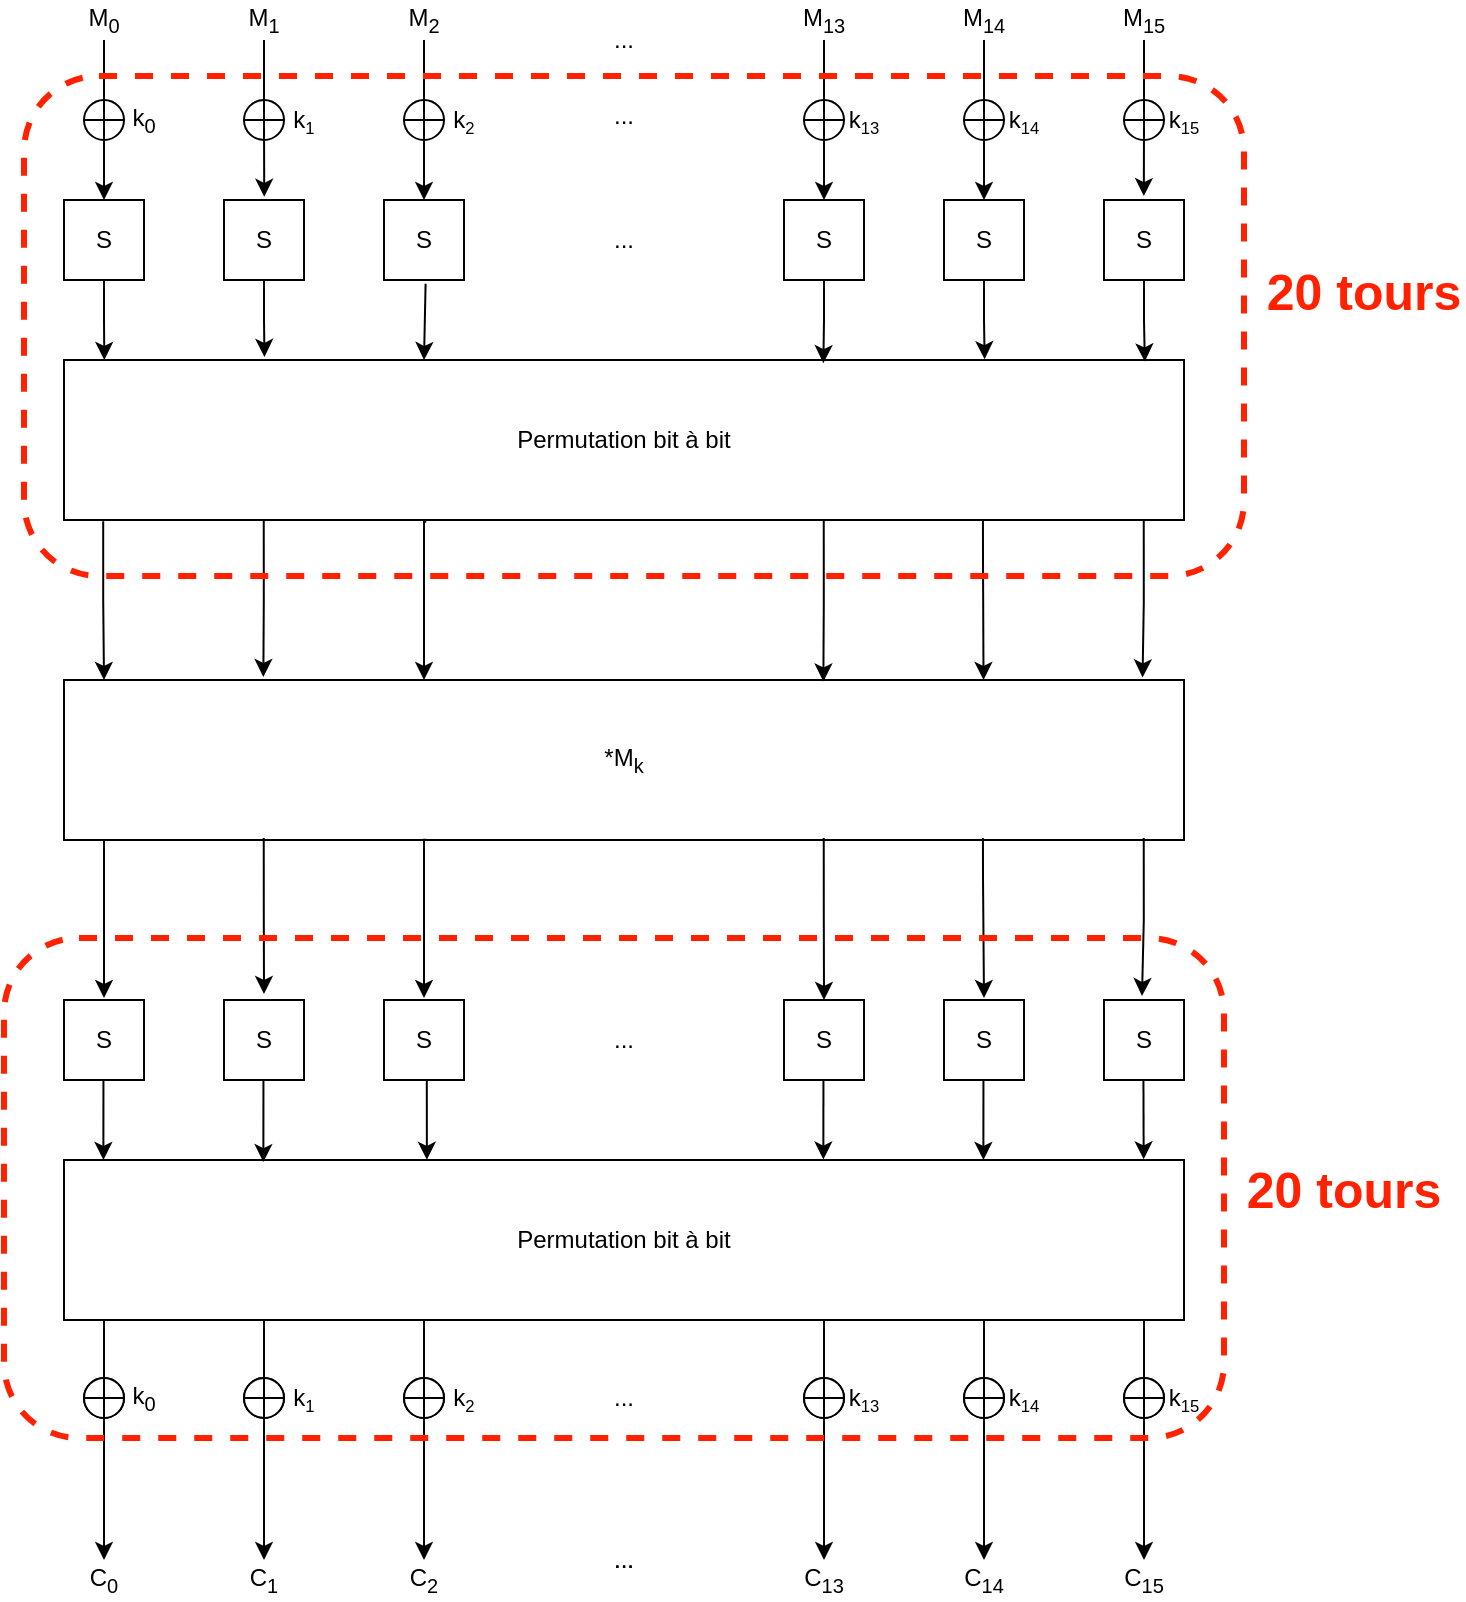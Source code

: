 <mxfile version="26.2.15">
  <diagram name="Page-1" id="292Ty4kA2G4eekFqEtnK">
    <mxGraphModel dx="1912" dy="1125" grid="1" gridSize="10" guides="1" tooltips="1" connect="1" arrows="1" fold="1" page="1" pageScale="1" pageWidth="850" pageHeight="1100" math="0" shadow="0">
      <root>
        <mxCell id="0" />
        <mxCell id="1" parent="0" />
        <mxCell id="hQgWij2RYQzzyqShGWLw-1" value="S" style="whiteSpace=wrap;html=1;aspect=fixed;" vertex="1" parent="1">
          <mxGeometry x="120" y="200" width="40" height="40" as="geometry" />
        </mxCell>
        <mxCell id="hQgWij2RYQzzyqShGWLw-2" value="S" style="whiteSpace=wrap;html=1;aspect=fixed;" vertex="1" parent="1">
          <mxGeometry x="200" y="200" width="40" height="40" as="geometry" />
        </mxCell>
        <mxCell id="hQgWij2RYQzzyqShGWLw-3" value="S" style="whiteSpace=wrap;html=1;aspect=fixed;" vertex="1" parent="1">
          <mxGeometry x="280" y="200" width="40" height="40" as="geometry" />
        </mxCell>
        <mxCell id="hQgWij2RYQzzyqShGWLw-4" value="S" style="whiteSpace=wrap;html=1;aspect=fixed;" vertex="1" parent="1">
          <mxGeometry x="480" y="200" width="40" height="40" as="geometry" />
        </mxCell>
        <mxCell id="hQgWij2RYQzzyqShGWLw-5" value="S" style="whiteSpace=wrap;html=1;aspect=fixed;" vertex="1" parent="1">
          <mxGeometry x="560" y="200" width="40" height="40" as="geometry" />
        </mxCell>
        <mxCell id="hQgWij2RYQzzyqShGWLw-6" value="S" style="whiteSpace=wrap;html=1;aspect=fixed;" vertex="1" parent="1">
          <mxGeometry x="640" y="200" width="40" height="40" as="geometry" />
        </mxCell>
        <mxCell id="hQgWij2RYQzzyqShGWLw-8" value="Permutation bit à bit" style="rounded=0;whiteSpace=wrap;html=1;" vertex="1" parent="1">
          <mxGeometry x="120" y="280" width="560" height="80" as="geometry" />
        </mxCell>
        <mxCell id="hQgWij2RYQzzyqShGWLw-9" value="*M&lt;sub&gt;k&lt;/sub&gt;" style="rounded=0;whiteSpace=wrap;html=1;" vertex="1" parent="1">
          <mxGeometry x="120" y="440" width="560" height="80" as="geometry" />
        </mxCell>
        <mxCell id="hQgWij2RYQzzyqShGWLw-10" value="S" style="whiteSpace=wrap;html=1;aspect=fixed;" vertex="1" parent="1">
          <mxGeometry x="120" y="600" width="40" height="40" as="geometry" />
        </mxCell>
        <mxCell id="hQgWij2RYQzzyqShGWLw-11" value="S" style="whiteSpace=wrap;html=1;aspect=fixed;" vertex="1" parent="1">
          <mxGeometry x="200" y="600" width="40" height="40" as="geometry" />
        </mxCell>
        <mxCell id="hQgWij2RYQzzyqShGWLw-12" value="S" style="whiteSpace=wrap;html=1;aspect=fixed;" vertex="1" parent="1">
          <mxGeometry x="280" y="600" width="40" height="40" as="geometry" />
        </mxCell>
        <mxCell id="hQgWij2RYQzzyqShGWLw-13" value="S" style="whiteSpace=wrap;html=1;aspect=fixed;" vertex="1" parent="1">
          <mxGeometry x="480" y="600" width="40" height="40" as="geometry" />
        </mxCell>
        <mxCell id="hQgWij2RYQzzyqShGWLw-14" value="S" style="whiteSpace=wrap;html=1;aspect=fixed;" vertex="1" parent="1">
          <mxGeometry x="560" y="600" width="40" height="40" as="geometry" />
        </mxCell>
        <mxCell id="hQgWij2RYQzzyqShGWLw-15" value="S" style="whiteSpace=wrap;html=1;aspect=fixed;" vertex="1" parent="1">
          <mxGeometry x="640" y="600" width="40" height="40" as="geometry" />
        </mxCell>
        <mxCell id="hQgWij2RYQzzyqShGWLw-16" value="Permutation bit à bit" style="rounded=0;whiteSpace=wrap;html=1;" vertex="1" parent="1">
          <mxGeometry x="120" y="680" width="560" height="80" as="geometry" />
        </mxCell>
        <mxCell id="hQgWij2RYQzzyqShGWLw-17" value="" style="shape=orEllipse;perimeter=ellipsePerimeter;whiteSpace=wrap;html=1;backgroundOutline=1;" vertex="1" parent="1">
          <mxGeometry x="130" y="150" width="20" height="20" as="geometry" />
        </mxCell>
        <mxCell id="hQgWij2RYQzzyqShGWLw-18" value="" style="shape=orEllipse;perimeter=ellipsePerimeter;whiteSpace=wrap;html=1;backgroundOutline=1;" vertex="1" parent="1">
          <mxGeometry x="210" y="150" width="20" height="20" as="geometry" />
        </mxCell>
        <mxCell id="hQgWij2RYQzzyqShGWLw-19" value="" style="shape=orEllipse;perimeter=ellipsePerimeter;whiteSpace=wrap;html=1;backgroundOutline=1;" vertex="1" parent="1">
          <mxGeometry x="290" y="150" width="20" height="20" as="geometry" />
        </mxCell>
        <mxCell id="hQgWij2RYQzzyqShGWLw-20" value="" style="shape=orEllipse;perimeter=ellipsePerimeter;whiteSpace=wrap;html=1;backgroundOutline=1;" vertex="1" parent="1">
          <mxGeometry x="490" y="150" width="20" height="20" as="geometry" />
        </mxCell>
        <mxCell id="hQgWij2RYQzzyqShGWLw-21" value="" style="shape=orEllipse;perimeter=ellipsePerimeter;whiteSpace=wrap;html=1;backgroundOutline=1;" vertex="1" parent="1">
          <mxGeometry x="570" y="150" width="20" height="20" as="geometry" />
        </mxCell>
        <mxCell id="hQgWij2RYQzzyqShGWLw-22" value="" style="shape=orEllipse;perimeter=ellipsePerimeter;whiteSpace=wrap;html=1;backgroundOutline=1;" vertex="1" parent="1">
          <mxGeometry x="650" y="150" width="20" height="20" as="geometry" />
        </mxCell>
        <mxCell id="hQgWij2RYQzzyqShGWLw-23" value="" style="shape=orEllipse;perimeter=ellipsePerimeter;whiteSpace=wrap;html=1;backgroundOutline=1;" vertex="1" parent="1">
          <mxGeometry x="130" y="789" width="20" height="20" as="geometry" />
        </mxCell>
        <mxCell id="hQgWij2RYQzzyqShGWLw-24" value="" style="shape=orEllipse;perimeter=ellipsePerimeter;whiteSpace=wrap;html=1;backgroundOutline=1;" vertex="1" parent="1">
          <mxGeometry x="210" y="789" width="20" height="20" as="geometry" />
        </mxCell>
        <mxCell id="hQgWij2RYQzzyqShGWLw-25" value="" style="shape=orEllipse;perimeter=ellipsePerimeter;whiteSpace=wrap;html=1;backgroundOutline=1;" vertex="1" parent="1">
          <mxGeometry x="290" y="789" width="20" height="20" as="geometry" />
        </mxCell>
        <mxCell id="hQgWij2RYQzzyqShGWLw-26" value="" style="shape=orEllipse;perimeter=ellipsePerimeter;whiteSpace=wrap;html=1;backgroundOutline=1;" vertex="1" parent="1">
          <mxGeometry x="490" y="789" width="20" height="20" as="geometry" />
        </mxCell>
        <mxCell id="hQgWij2RYQzzyqShGWLw-27" value="" style="shape=orEllipse;perimeter=ellipsePerimeter;whiteSpace=wrap;html=1;backgroundOutline=1;" vertex="1" parent="1">
          <mxGeometry x="570" y="789" width="20" height="20" as="geometry" />
        </mxCell>
        <mxCell id="hQgWij2RYQzzyqShGWLw-28" value="" style="shape=orEllipse;perimeter=ellipsePerimeter;whiteSpace=wrap;html=1;backgroundOutline=1;" vertex="1" parent="1">
          <mxGeometry x="650" y="789" width="20" height="20" as="geometry" />
        </mxCell>
        <mxCell id="hQgWij2RYQzzyqShGWLw-78" style="edgeStyle=orthogonalEdgeStyle;rounded=0;orthogonalLoop=1;jettySize=auto;html=1;entryX=0.5;entryY=0;entryDx=0;entryDy=0;" edge="1" parent="1" source="hQgWij2RYQzzyqShGWLw-29" target="hQgWij2RYQzzyqShGWLw-1">
          <mxGeometry relative="1" as="geometry" />
        </mxCell>
        <mxCell id="hQgWij2RYQzzyqShGWLw-29" value="M&lt;sub&gt;0&lt;/sub&gt;" style="text;html=1;align=center;verticalAlign=middle;whiteSpace=wrap;rounded=0;" vertex="1" parent="1">
          <mxGeometry x="120" y="100" width="40" height="20" as="geometry" />
        </mxCell>
        <mxCell id="hQgWij2RYQzzyqShGWLw-30" value="M&lt;sub&gt;1&lt;/sub&gt;" style="text;html=1;align=center;verticalAlign=middle;whiteSpace=wrap;rounded=0;" vertex="1" parent="1">
          <mxGeometry x="200" y="100" width="40" height="20" as="geometry" />
        </mxCell>
        <mxCell id="hQgWij2RYQzzyqShGWLw-80" style="edgeStyle=orthogonalEdgeStyle;rounded=0;orthogonalLoop=1;jettySize=auto;html=1;entryX=0.5;entryY=0;entryDx=0;entryDy=0;" edge="1" parent="1" source="hQgWij2RYQzzyqShGWLw-31" target="hQgWij2RYQzzyqShGWLw-3">
          <mxGeometry relative="1" as="geometry" />
        </mxCell>
        <mxCell id="hQgWij2RYQzzyqShGWLw-31" value="M&lt;sub&gt;2&lt;/sub&gt;" style="text;html=1;align=center;verticalAlign=middle;whiteSpace=wrap;rounded=0;" vertex="1" parent="1">
          <mxGeometry x="280" y="100" width="40" height="20" as="geometry" />
        </mxCell>
        <mxCell id="hQgWij2RYQzzyqShGWLw-81" style="edgeStyle=orthogonalEdgeStyle;rounded=0;orthogonalLoop=1;jettySize=auto;html=1;" edge="1" parent="1" source="hQgWij2RYQzzyqShGWLw-32" target="hQgWij2RYQzzyqShGWLw-4">
          <mxGeometry relative="1" as="geometry" />
        </mxCell>
        <mxCell id="hQgWij2RYQzzyqShGWLw-32" value="M&lt;sub&gt;13&lt;/sub&gt;" style="text;html=1;align=center;verticalAlign=middle;whiteSpace=wrap;rounded=0;" vertex="1" parent="1">
          <mxGeometry x="480" y="100" width="40" height="20" as="geometry" />
        </mxCell>
        <mxCell id="hQgWij2RYQzzyqShGWLw-82" style="edgeStyle=orthogonalEdgeStyle;rounded=0;orthogonalLoop=1;jettySize=auto;html=1;entryX=0.5;entryY=0;entryDx=0;entryDy=0;" edge="1" parent="1" source="hQgWij2RYQzzyqShGWLw-33" target="hQgWij2RYQzzyqShGWLw-5">
          <mxGeometry relative="1" as="geometry" />
        </mxCell>
        <mxCell id="hQgWij2RYQzzyqShGWLw-33" value="M&lt;sub&gt;14&lt;/sub&gt;" style="text;html=1;align=center;verticalAlign=middle;whiteSpace=wrap;rounded=0;" vertex="1" parent="1">
          <mxGeometry x="560" y="100" width="40" height="20" as="geometry" />
        </mxCell>
        <mxCell id="hQgWij2RYQzzyqShGWLw-34" value="M&lt;sub&gt;15&lt;/sub&gt;" style="text;html=1;align=center;verticalAlign=middle;whiteSpace=wrap;rounded=0;" vertex="1" parent="1">
          <mxGeometry x="640" y="100" width="40" height="20" as="geometry" />
        </mxCell>
        <mxCell id="hQgWij2RYQzzyqShGWLw-35" value="..." style="text;html=1;align=center;verticalAlign=middle;whiteSpace=wrap;rounded=0;" vertex="1" parent="1">
          <mxGeometry x="380" y="100" width="40" height="40" as="geometry" />
        </mxCell>
        <mxCell id="hQgWij2RYQzzyqShGWLw-36" value="..." style="text;html=1;align=center;verticalAlign=middle;whiteSpace=wrap;rounded=0;" vertex="1" parent="1">
          <mxGeometry x="380" y="200" width="40" height="40" as="geometry" />
        </mxCell>
        <mxCell id="hQgWij2RYQzzyqShGWLw-37" value="..." style="text;html=1;align=center;verticalAlign=middle;whiteSpace=wrap;rounded=0;" vertex="1" parent="1">
          <mxGeometry x="380" y="138" width="40" height="40" as="geometry" />
        </mxCell>
        <mxCell id="hQgWij2RYQzzyqShGWLw-41" value="..." style="text;html=1;align=center;verticalAlign=middle;whiteSpace=wrap;rounded=0;" vertex="1" parent="1">
          <mxGeometry x="380" y="600" width="40" height="40" as="geometry" />
        </mxCell>
        <mxCell id="hQgWij2RYQzzyqShGWLw-42" value="..." style="text;html=1;align=center;verticalAlign=middle;whiteSpace=wrap;rounded=0;" vertex="1" parent="1">
          <mxGeometry x="380" y="779" width="40" height="40" as="geometry" />
        </mxCell>
        <mxCell id="hQgWij2RYQzzyqShGWLw-43" value="..." style="text;html=1;align=center;verticalAlign=middle;whiteSpace=wrap;rounded=0;" vertex="1" parent="1">
          <mxGeometry x="380" y="860" width="40" height="40" as="geometry" />
        </mxCell>
        <mxCell id="hQgWij2RYQzzyqShGWLw-52" value="C&lt;sub&gt;0&lt;/sub&gt;" style="text;html=1;align=center;verticalAlign=middle;whiteSpace=wrap;rounded=0;" vertex="1" parent="1">
          <mxGeometry x="120" y="880" width="40" height="20" as="geometry" />
        </mxCell>
        <mxCell id="hQgWij2RYQzzyqShGWLw-53" value="C&lt;sub&gt;1&lt;/sub&gt;" style="text;html=1;align=center;verticalAlign=middle;whiteSpace=wrap;rounded=0;" vertex="1" parent="1">
          <mxGeometry x="200" y="880" width="40" height="20" as="geometry" />
        </mxCell>
        <mxCell id="hQgWij2RYQzzyqShGWLw-54" value="C&lt;sub&gt;2&lt;/sub&gt;" style="text;html=1;align=center;verticalAlign=middle;whiteSpace=wrap;rounded=0;" vertex="1" parent="1">
          <mxGeometry x="280" y="880" width="40" height="20" as="geometry" />
        </mxCell>
        <mxCell id="hQgWij2RYQzzyqShGWLw-55" value="C&lt;sub&gt;13&lt;/sub&gt;" style="text;html=1;align=center;verticalAlign=middle;whiteSpace=wrap;rounded=0;" vertex="1" parent="1">
          <mxGeometry x="480" y="880" width="40" height="20" as="geometry" />
        </mxCell>
        <mxCell id="hQgWij2RYQzzyqShGWLw-56" value="C&lt;sub&gt;14&lt;/sub&gt;" style="text;html=1;align=center;verticalAlign=middle;whiteSpace=wrap;rounded=0;" vertex="1" parent="1">
          <mxGeometry x="560" y="880" width="40" height="20" as="geometry" />
        </mxCell>
        <mxCell id="hQgWij2RYQzzyqShGWLw-57" value="C&lt;sub&gt;15&lt;/sub&gt;" style="text;html=1;align=center;verticalAlign=middle;whiteSpace=wrap;rounded=0;" vertex="1" parent="1">
          <mxGeometry x="640" y="880" width="40" height="20" as="geometry" />
        </mxCell>
        <mxCell id="hQgWij2RYQzzyqShGWLw-58" value="..." style="text;html=1;align=center;verticalAlign=middle;whiteSpace=wrap;rounded=0;" vertex="1" parent="1">
          <mxGeometry x="380" y="860" width="40" height="40" as="geometry" />
        </mxCell>
        <mxCell id="hQgWij2RYQzzyqShGWLw-59" value="k&lt;sub&gt;0&lt;/sub&gt;" style="text;html=1;align=center;verticalAlign=middle;whiteSpace=wrap;rounded=0;" vertex="1" parent="1">
          <mxGeometry x="140" y="140" width="40" height="40" as="geometry" />
        </mxCell>
        <mxCell id="hQgWij2RYQzzyqShGWLw-60" value="k&lt;span style=&quot;font-size: 10px;&quot;&gt;&lt;sub&gt;1&lt;/sub&gt;&lt;/span&gt;" style="text;html=1;align=center;verticalAlign=middle;whiteSpace=wrap;rounded=0;" vertex="1" parent="1">
          <mxGeometry x="220" y="140" width="40" height="40" as="geometry" />
        </mxCell>
        <mxCell id="hQgWij2RYQzzyqShGWLw-61" value="k&lt;span style=&quot;font-size: 10px;&quot;&gt;&lt;sub&gt;2&lt;/sub&gt;&lt;/span&gt;" style="text;html=1;align=center;verticalAlign=middle;whiteSpace=wrap;rounded=0;" vertex="1" parent="1">
          <mxGeometry x="300" y="140" width="40" height="40" as="geometry" />
        </mxCell>
        <mxCell id="hQgWij2RYQzzyqShGWLw-62" value="k&lt;span style=&quot;font-size: 10px;&quot;&gt;&lt;sub&gt;13&lt;/sub&gt;&lt;/span&gt;" style="text;html=1;align=center;verticalAlign=middle;whiteSpace=wrap;rounded=0;" vertex="1" parent="1">
          <mxGeometry x="500" y="140" width="40" height="40" as="geometry" />
        </mxCell>
        <mxCell id="hQgWij2RYQzzyqShGWLw-63" value="k&lt;span style=&quot;font-size: 10px;&quot;&gt;&lt;sub&gt;14&lt;/sub&gt;&lt;/span&gt;" style="text;html=1;align=center;verticalAlign=middle;whiteSpace=wrap;rounded=0;" vertex="1" parent="1">
          <mxGeometry x="580" y="140" width="40" height="40" as="geometry" />
        </mxCell>
        <mxCell id="hQgWij2RYQzzyqShGWLw-64" value="k&lt;span style=&quot;font-size: 10px;&quot;&gt;&lt;sub&gt;15&lt;/sub&gt;&lt;/span&gt;" style="text;html=1;align=center;verticalAlign=middle;whiteSpace=wrap;rounded=0;" vertex="1" parent="1">
          <mxGeometry x="660" y="140" width="40" height="40" as="geometry" />
        </mxCell>
        <mxCell id="hQgWij2RYQzzyqShGWLw-65" value="" style="shape=orEllipse;perimeter=ellipsePerimeter;whiteSpace=wrap;html=1;backgroundOutline=1;" vertex="1" parent="1">
          <mxGeometry x="130" y="789" width="20" height="20" as="geometry" />
        </mxCell>
        <mxCell id="hQgWij2RYQzzyqShGWLw-66" value="" style="shape=orEllipse;perimeter=ellipsePerimeter;whiteSpace=wrap;html=1;backgroundOutline=1;" vertex="1" parent="1">
          <mxGeometry x="210" y="789" width="20" height="20" as="geometry" />
        </mxCell>
        <mxCell id="hQgWij2RYQzzyqShGWLw-67" value="" style="shape=orEllipse;perimeter=ellipsePerimeter;whiteSpace=wrap;html=1;backgroundOutline=1;" vertex="1" parent="1">
          <mxGeometry x="290" y="789" width="20" height="20" as="geometry" />
        </mxCell>
        <mxCell id="hQgWij2RYQzzyqShGWLw-68" value="" style="shape=orEllipse;perimeter=ellipsePerimeter;whiteSpace=wrap;html=1;backgroundOutline=1;" vertex="1" parent="1">
          <mxGeometry x="490" y="789" width="20" height="20" as="geometry" />
        </mxCell>
        <mxCell id="hQgWij2RYQzzyqShGWLw-69" value="" style="shape=orEllipse;perimeter=ellipsePerimeter;whiteSpace=wrap;html=1;backgroundOutline=1;" vertex="1" parent="1">
          <mxGeometry x="570" y="789" width="20" height="20" as="geometry" />
        </mxCell>
        <mxCell id="hQgWij2RYQzzyqShGWLw-70" value="" style="shape=orEllipse;perimeter=ellipsePerimeter;whiteSpace=wrap;html=1;backgroundOutline=1;" vertex="1" parent="1">
          <mxGeometry x="650" y="789" width="20" height="20" as="geometry" />
        </mxCell>
        <mxCell id="hQgWij2RYQzzyqShGWLw-72" value="k&lt;sub&gt;0&lt;/sub&gt;" style="text;html=1;align=center;verticalAlign=middle;whiteSpace=wrap;rounded=0;" vertex="1" parent="1">
          <mxGeometry x="140" y="779" width="40" height="40" as="geometry" />
        </mxCell>
        <mxCell id="hQgWij2RYQzzyqShGWLw-73" value="k&lt;span style=&quot;font-size: 10px;&quot;&gt;&lt;sub&gt;1&lt;/sub&gt;&lt;/span&gt;" style="text;html=1;align=center;verticalAlign=middle;whiteSpace=wrap;rounded=0;" vertex="1" parent="1">
          <mxGeometry x="220" y="779" width="40" height="40" as="geometry" />
        </mxCell>
        <mxCell id="hQgWij2RYQzzyqShGWLw-74" value="k&lt;span style=&quot;font-size: 10px;&quot;&gt;&lt;sub&gt;2&lt;/sub&gt;&lt;/span&gt;" style="text;html=1;align=center;verticalAlign=middle;whiteSpace=wrap;rounded=0;" vertex="1" parent="1">
          <mxGeometry x="300" y="779" width="40" height="40" as="geometry" />
        </mxCell>
        <mxCell id="hQgWij2RYQzzyqShGWLw-75" value="k&lt;span style=&quot;font-size: 10px;&quot;&gt;&lt;sub&gt;13&lt;/sub&gt;&lt;/span&gt;" style="text;html=1;align=center;verticalAlign=middle;whiteSpace=wrap;rounded=0;" vertex="1" parent="1">
          <mxGeometry x="500" y="779" width="40" height="40" as="geometry" />
        </mxCell>
        <mxCell id="hQgWij2RYQzzyqShGWLw-76" value="k&lt;span style=&quot;font-size: 10px;&quot;&gt;&lt;sub&gt;14&lt;/sub&gt;&lt;/span&gt;" style="text;html=1;align=center;verticalAlign=middle;whiteSpace=wrap;rounded=0;" vertex="1" parent="1">
          <mxGeometry x="580" y="779" width="40" height="40" as="geometry" />
        </mxCell>
        <mxCell id="hQgWij2RYQzzyqShGWLw-77" value="k&lt;span style=&quot;font-size: 10px;&quot;&gt;&lt;sub&gt;15&lt;/sub&gt;&lt;/span&gt;" style="text;html=1;align=center;verticalAlign=middle;whiteSpace=wrap;rounded=0;" vertex="1" parent="1">
          <mxGeometry x="660" y="779" width="40" height="40" as="geometry" />
        </mxCell>
        <mxCell id="hQgWij2RYQzzyqShGWLw-79" style="edgeStyle=orthogonalEdgeStyle;rounded=0;orthogonalLoop=1;jettySize=auto;html=1;entryX=0.503;entryY=-0.04;entryDx=0;entryDy=0;entryPerimeter=0;" edge="1" parent="1" source="hQgWij2RYQzzyqShGWLw-30" target="hQgWij2RYQzzyqShGWLw-2">
          <mxGeometry relative="1" as="geometry" />
        </mxCell>
        <mxCell id="hQgWij2RYQzzyqShGWLw-83" style="edgeStyle=orthogonalEdgeStyle;rounded=0;orthogonalLoop=1;jettySize=auto;html=1;entryX=0.498;entryY=-0.049;entryDx=0;entryDy=0;entryPerimeter=0;" edge="1" parent="1" source="hQgWij2RYQzzyqShGWLw-34" target="hQgWij2RYQzzyqShGWLw-6">
          <mxGeometry relative="1" as="geometry" />
        </mxCell>
        <mxCell id="hQgWij2RYQzzyqShGWLw-84" style="edgeStyle=orthogonalEdgeStyle;rounded=0;orthogonalLoop=1;jettySize=auto;html=1;entryX=0.036;entryY=0;entryDx=0;entryDy=0;entryPerimeter=0;" edge="1" parent="1" source="hQgWij2RYQzzyqShGWLw-1" target="hQgWij2RYQzzyqShGWLw-8">
          <mxGeometry relative="1" as="geometry" />
        </mxCell>
        <mxCell id="hQgWij2RYQzzyqShGWLw-86" style="edgeStyle=orthogonalEdgeStyle;rounded=0;orthogonalLoop=1;jettySize=auto;html=1;entryX=0.179;entryY=-0.019;entryDx=0;entryDy=0;entryPerimeter=0;" edge="1" parent="1" source="hQgWij2RYQzzyqShGWLw-2" target="hQgWij2RYQzzyqShGWLw-8">
          <mxGeometry relative="1" as="geometry" />
        </mxCell>
        <mxCell id="hQgWij2RYQzzyqShGWLw-87" style="edgeStyle=orthogonalEdgeStyle;rounded=0;orthogonalLoop=1;jettySize=auto;html=1;entryX=0.32;entryY=-0.023;entryDx=0;entryDy=0;entryPerimeter=0;" edge="1" parent="1">
          <mxGeometry relative="1" as="geometry">
            <mxPoint x="300.8" y="241.84" as="sourcePoint" />
            <mxPoint x="300.0" y="280.0" as="targetPoint" />
          </mxGeometry>
        </mxCell>
        <mxCell id="hQgWij2RYQzzyqShGWLw-88" style="edgeStyle=orthogonalEdgeStyle;rounded=0;orthogonalLoop=1;jettySize=auto;html=1;entryX=0.678;entryY=0.02;entryDx=0;entryDy=0;entryPerimeter=0;" edge="1" parent="1" source="hQgWij2RYQzzyqShGWLw-4" target="hQgWij2RYQzzyqShGWLw-8">
          <mxGeometry relative="1" as="geometry" />
        </mxCell>
        <mxCell id="hQgWij2RYQzzyqShGWLw-89" style="edgeStyle=orthogonalEdgeStyle;rounded=0;orthogonalLoop=1;jettySize=auto;html=1;entryX=0.822;entryY=-0.005;entryDx=0;entryDy=0;entryPerimeter=0;" edge="1" parent="1" source="hQgWij2RYQzzyqShGWLw-5" target="hQgWij2RYQzzyqShGWLw-8">
          <mxGeometry relative="1" as="geometry" />
        </mxCell>
        <mxCell id="hQgWij2RYQzzyqShGWLw-90" style="edgeStyle=orthogonalEdgeStyle;rounded=0;orthogonalLoop=1;jettySize=auto;html=1;entryX=0.965;entryY=0.009;entryDx=0;entryDy=0;entryPerimeter=0;" edge="1" parent="1" source="hQgWij2RYQzzyqShGWLw-6" target="hQgWij2RYQzzyqShGWLw-8">
          <mxGeometry relative="1" as="geometry" />
        </mxCell>
        <mxCell id="hQgWij2RYQzzyqShGWLw-97" style="edgeStyle=orthogonalEdgeStyle;rounded=0;orthogonalLoop=1;jettySize=auto;html=1;entryX=0.036;entryY=0;entryDx=0;entryDy=0;entryPerimeter=0;exitX=0.035;exitY=1.008;exitDx=0;exitDy=0;exitPerimeter=0;" edge="1" parent="1" source="hQgWij2RYQzzyqShGWLw-8">
          <mxGeometry relative="1" as="geometry">
            <mxPoint x="140.85" y="400.72" as="sourcePoint" />
            <mxPoint x="140" y="440" as="targetPoint" />
          </mxGeometry>
        </mxCell>
        <mxCell id="hQgWij2RYQzzyqShGWLw-98" style="edgeStyle=orthogonalEdgeStyle;rounded=0;orthogonalLoop=1;jettySize=auto;html=1;entryX=0.178;entryY=-0.019;entryDx=0;entryDy=0;entryPerimeter=0;" edge="1" parent="1" target="hQgWij2RYQzzyqShGWLw-9">
          <mxGeometry relative="1" as="geometry">
            <mxPoint x="219.87" y="360" as="sourcePoint" />
            <mxPoint x="219.87" y="398" as="targetPoint" />
            <Array as="points">
              <mxPoint x="220" y="400" />
              <mxPoint x="220" y="400" />
            </Array>
          </mxGeometry>
        </mxCell>
        <mxCell id="hQgWij2RYQzzyqShGWLw-99" style="edgeStyle=orthogonalEdgeStyle;rounded=0;orthogonalLoop=1;jettySize=auto;html=1;entryX=0.32;entryY=-0.004;entryDx=0;entryDy=0;entryPerimeter=0;exitX=0.322;exitY=1.007;exitDx=0;exitDy=0;exitPerimeter=0;" edge="1" parent="1">
          <mxGeometry relative="1" as="geometry">
            <mxPoint x="301.12" y="360.88" as="sourcePoint" />
            <mxPoint x="300.0" y="440.0" as="targetPoint" />
            <Array as="points">
              <mxPoint x="300" y="361" />
            </Array>
          </mxGeometry>
        </mxCell>
        <mxCell id="hQgWij2RYQzzyqShGWLw-100" style="edgeStyle=orthogonalEdgeStyle;rounded=0;orthogonalLoop=1;jettySize=auto;html=1;entryX=0.678;entryY=0.009;entryDx=0;entryDy=0;entryPerimeter=0;" edge="1" parent="1" target="hQgWij2RYQzzyqShGWLw-9">
          <mxGeometry relative="1" as="geometry">
            <mxPoint x="499.87" y="360" as="sourcePoint" />
            <mxPoint x="499.87" y="402" as="targetPoint" />
            <Array as="points">
              <mxPoint x="500" y="401" />
              <mxPoint x="500" y="401" />
            </Array>
          </mxGeometry>
        </mxCell>
        <mxCell id="hQgWij2RYQzzyqShGWLw-101" style="edgeStyle=orthogonalEdgeStyle;rounded=0;orthogonalLoop=1;jettySize=auto;html=1;entryX=0.821;entryY=0;entryDx=0;entryDy=0;entryPerimeter=0;" edge="1" parent="1" target="hQgWij2RYQzzyqShGWLw-9">
          <mxGeometry relative="1" as="geometry">
            <mxPoint x="579.47" y="360" as="sourcePoint" />
            <mxPoint x="579.47" y="400" as="targetPoint" />
            <Array as="points">
              <mxPoint x="580" y="380" />
              <mxPoint x="580" y="380" />
            </Array>
          </mxGeometry>
        </mxCell>
        <mxCell id="hQgWij2RYQzzyqShGWLw-102" style="edgeStyle=orthogonalEdgeStyle;rounded=0;orthogonalLoop=1;jettySize=auto;html=1;entryX=0.963;entryY=-0.016;entryDx=0;entryDy=0;entryPerimeter=0;" edge="1" parent="1" target="hQgWij2RYQzzyqShGWLw-9">
          <mxGeometry relative="1" as="geometry">
            <mxPoint x="659.87" y="360" as="sourcePoint" />
            <mxPoint x="659.87" y="401" as="targetPoint" />
            <Array as="points">
              <mxPoint x="660" y="401" />
              <mxPoint x="659" y="401" />
            </Array>
          </mxGeometry>
        </mxCell>
        <mxCell id="hQgWij2RYQzzyqShGWLw-103" style="edgeStyle=orthogonalEdgeStyle;rounded=0;orthogonalLoop=1;jettySize=auto;html=1;entryX=0.036;entryY=0;entryDx=0;entryDy=0;entryPerimeter=0;exitX=0.035;exitY=1.008;exitDx=0;exitDy=0;exitPerimeter=0;" edge="1" parent="1">
          <mxGeometry relative="1" as="geometry">
            <mxPoint x="140" y="520" as="sourcePoint" />
            <mxPoint x="140" y="599" as="targetPoint" />
          </mxGeometry>
        </mxCell>
        <mxCell id="hQgWij2RYQzzyqShGWLw-104" style="edgeStyle=orthogonalEdgeStyle;rounded=0;orthogonalLoop=1;jettySize=auto;html=1;entryX=0.178;entryY=-0.019;entryDx=0;entryDy=0;entryPerimeter=0;" edge="1" parent="1">
          <mxGeometry relative="1" as="geometry">
            <mxPoint x="219.87" y="519" as="sourcePoint" />
            <mxPoint x="220" y="597" as="targetPoint" />
            <Array as="points">
              <mxPoint x="220" y="559" />
              <mxPoint x="220" y="559" />
            </Array>
          </mxGeometry>
        </mxCell>
        <mxCell id="hQgWij2RYQzzyqShGWLw-105" style="edgeStyle=orthogonalEdgeStyle;rounded=0;orthogonalLoop=1;jettySize=auto;html=1;entryX=0.32;entryY=-0.004;entryDx=0;entryDy=0;entryPerimeter=0;exitX=0.322;exitY=1.007;exitDx=0;exitDy=0;exitPerimeter=0;" edge="1" parent="1">
          <mxGeometry relative="1" as="geometry">
            <mxPoint x="301.12" y="519.88" as="sourcePoint" />
            <mxPoint x="300.0" y="599" as="targetPoint" />
            <Array as="points">
              <mxPoint x="300" y="520" />
            </Array>
          </mxGeometry>
        </mxCell>
        <mxCell id="hQgWij2RYQzzyqShGWLw-106" style="edgeStyle=orthogonalEdgeStyle;rounded=0;orthogonalLoop=1;jettySize=auto;html=1;entryX=0.678;entryY=0.009;entryDx=0;entryDy=0;entryPerimeter=0;" edge="1" parent="1">
          <mxGeometry relative="1" as="geometry">
            <mxPoint x="499.87" y="519" as="sourcePoint" />
            <mxPoint x="500" y="600" as="targetPoint" />
            <Array as="points">
              <mxPoint x="500" y="560" />
              <mxPoint x="500" y="560" />
            </Array>
          </mxGeometry>
        </mxCell>
        <mxCell id="hQgWij2RYQzzyqShGWLw-107" style="edgeStyle=orthogonalEdgeStyle;rounded=0;orthogonalLoop=1;jettySize=auto;html=1;entryX=0.821;entryY=0;entryDx=0;entryDy=0;entryPerimeter=0;" edge="1" parent="1">
          <mxGeometry relative="1" as="geometry">
            <mxPoint x="579.47" y="519" as="sourcePoint" />
            <mxPoint x="580" y="599" as="targetPoint" />
            <Array as="points">
              <mxPoint x="580" y="539" />
              <mxPoint x="580" y="539" />
            </Array>
          </mxGeometry>
        </mxCell>
        <mxCell id="hQgWij2RYQzzyqShGWLw-108" style="edgeStyle=orthogonalEdgeStyle;rounded=0;orthogonalLoop=1;jettySize=auto;html=1;entryX=0.963;entryY=-0.016;entryDx=0;entryDy=0;entryPerimeter=0;" edge="1" parent="1">
          <mxGeometry relative="1" as="geometry">
            <mxPoint x="659.87" y="519" as="sourcePoint" />
            <mxPoint x="659" y="598" as="targetPoint" />
            <Array as="points">
              <mxPoint x="660" y="560" />
              <mxPoint x="659" y="560" />
            </Array>
          </mxGeometry>
        </mxCell>
        <mxCell id="hQgWij2RYQzzyqShGWLw-109" style="edgeStyle=orthogonalEdgeStyle;rounded=0;orthogonalLoop=1;jettySize=auto;html=1;entryX=0.036;entryY=0;entryDx=0;entryDy=0;entryPerimeter=0;" edge="1" parent="1">
          <mxGeometry relative="1" as="geometry">
            <mxPoint x="139.72" y="640" as="sourcePoint" />
            <mxPoint x="139.72" y="680" as="targetPoint" />
            <Array as="points">
              <mxPoint x="140" y="670" />
              <mxPoint x="140" y="670" />
            </Array>
          </mxGeometry>
        </mxCell>
        <mxCell id="hQgWij2RYQzzyqShGWLw-110" style="edgeStyle=orthogonalEdgeStyle;rounded=0;orthogonalLoop=1;jettySize=auto;html=1;entryX=0.178;entryY=0.013;entryDx=0;entryDy=0;entryPerimeter=0;" edge="1" parent="1" target="hQgWij2RYQzzyqShGWLw-16">
          <mxGeometry relative="1" as="geometry">
            <mxPoint x="219.72" y="640" as="sourcePoint" />
            <mxPoint x="219.72" y="678" as="targetPoint" />
            <Array as="points">
              <mxPoint x="220" y="670" />
              <mxPoint x="220" y="670" />
            </Array>
          </mxGeometry>
        </mxCell>
        <mxCell id="hQgWij2RYQzzyqShGWLw-111" style="edgeStyle=orthogonalEdgeStyle;rounded=0;orthogonalLoop=1;jettySize=auto;html=1;entryX=0.324;entryY=-0.001;entryDx=0;entryDy=0;entryPerimeter=0;exitX=0.5;exitY=1;exitDx=0;exitDy=0;" edge="1" parent="1" source="hQgWij2RYQzzyqShGWLw-12" target="hQgWij2RYQzzyqShGWLw-16">
          <mxGeometry relative="1" as="geometry">
            <mxPoint x="300.52" y="641.84" as="sourcePoint" />
            <mxPoint x="299.72" y="680" as="targetPoint" />
          </mxGeometry>
        </mxCell>
        <mxCell id="hQgWij2RYQzzyqShGWLw-112" style="edgeStyle=orthogonalEdgeStyle;rounded=0;orthogonalLoop=1;jettySize=auto;html=1;entryX=0.678;entryY=-0.003;entryDx=0;entryDy=0;entryPerimeter=0;" edge="1" parent="1" target="hQgWij2RYQzzyqShGWLw-16">
          <mxGeometry relative="1" as="geometry">
            <mxPoint x="499.72" y="640" as="sourcePoint" />
            <mxPoint x="499.72" y="682" as="targetPoint" />
            <Array as="points" />
          </mxGeometry>
        </mxCell>
        <mxCell id="hQgWij2RYQzzyqShGWLw-113" style="edgeStyle=orthogonalEdgeStyle;rounded=0;orthogonalLoop=1;jettySize=auto;html=1;entryX=0.822;entryY=-0.005;entryDx=0;entryDy=0;entryPerimeter=0;" edge="1" parent="1">
          <mxGeometry relative="1" as="geometry">
            <mxPoint x="579.72" y="640" as="sourcePoint" />
            <mxPoint x="579.72" y="680" as="targetPoint" />
            <Array as="points">
              <mxPoint x="580" y="670" />
              <mxPoint x="580" y="670" />
            </Array>
          </mxGeometry>
        </mxCell>
        <mxCell id="hQgWij2RYQzzyqShGWLw-114" style="edgeStyle=orthogonalEdgeStyle;rounded=0;orthogonalLoop=1;jettySize=auto;html=1;entryX=0.964;entryY=-0.004;entryDx=0;entryDy=0;entryPerimeter=0;" edge="1" parent="1" target="hQgWij2RYQzzyqShGWLw-16">
          <mxGeometry relative="1" as="geometry">
            <mxPoint x="659.72" y="640" as="sourcePoint" />
            <mxPoint x="659.72" y="681" as="targetPoint" />
          </mxGeometry>
        </mxCell>
        <mxCell id="hQgWij2RYQzzyqShGWLw-135" style="edgeStyle=orthogonalEdgeStyle;rounded=0;orthogonalLoop=1;jettySize=auto;html=1;exitX=0.04;exitY=1;exitDx=0;exitDy=0;exitPerimeter=0;" edge="1" parent="1" source="hQgWij2RYQzzyqShGWLw-16" target="hQgWij2RYQzzyqShGWLw-52">
          <mxGeometry relative="1" as="geometry">
            <mxPoint x="140" y="751" as="sourcePoint" />
            <mxPoint x="140" y="830" as="targetPoint" />
            <Array as="points">
              <mxPoint x="140" y="760" />
            </Array>
          </mxGeometry>
        </mxCell>
        <mxCell id="hQgWij2RYQzzyqShGWLw-136" style="edgeStyle=orthogonalEdgeStyle;rounded=0;orthogonalLoop=1;jettySize=auto;html=1;exitX=0.04;exitY=1;exitDx=0;exitDy=0;exitPerimeter=0;" edge="1" parent="1">
          <mxGeometry relative="1" as="geometry">
            <mxPoint x="222" y="760" as="sourcePoint" />
            <mxPoint x="220" y="880" as="targetPoint" />
            <Array as="points">
              <mxPoint x="220" y="760" />
            </Array>
          </mxGeometry>
        </mxCell>
        <mxCell id="hQgWij2RYQzzyqShGWLw-137" style="edgeStyle=orthogonalEdgeStyle;rounded=0;orthogonalLoop=1;jettySize=auto;html=1;exitX=0.04;exitY=1;exitDx=0;exitDy=0;exitPerimeter=0;" edge="1" parent="1">
          <mxGeometry relative="1" as="geometry">
            <mxPoint x="302" y="760" as="sourcePoint" />
            <mxPoint x="300" y="880" as="targetPoint" />
            <Array as="points">
              <mxPoint x="300" y="760" />
            </Array>
          </mxGeometry>
        </mxCell>
        <mxCell id="hQgWij2RYQzzyqShGWLw-138" style="edgeStyle=orthogonalEdgeStyle;rounded=0;orthogonalLoop=1;jettySize=auto;html=1;exitX=0.04;exitY=1;exitDx=0;exitDy=0;exitPerimeter=0;" edge="1" parent="1">
          <mxGeometry relative="1" as="geometry">
            <mxPoint x="502" y="760" as="sourcePoint" />
            <mxPoint x="500" y="880" as="targetPoint" />
            <Array as="points">
              <mxPoint x="500" y="760" />
            </Array>
          </mxGeometry>
        </mxCell>
        <mxCell id="hQgWij2RYQzzyqShGWLw-139" style="edgeStyle=orthogonalEdgeStyle;rounded=0;orthogonalLoop=1;jettySize=auto;html=1;exitX=0.04;exitY=1;exitDx=0;exitDy=0;exitPerimeter=0;" edge="1" parent="1">
          <mxGeometry relative="1" as="geometry">
            <mxPoint x="582" y="760" as="sourcePoint" />
            <mxPoint x="580" y="880" as="targetPoint" />
            <Array as="points">
              <mxPoint x="580" y="760" />
            </Array>
          </mxGeometry>
        </mxCell>
        <mxCell id="hQgWij2RYQzzyqShGWLw-140" style="edgeStyle=orthogonalEdgeStyle;rounded=0;orthogonalLoop=1;jettySize=auto;html=1;exitX=0.04;exitY=1;exitDx=0;exitDy=0;exitPerimeter=0;" edge="1" parent="1">
          <mxGeometry relative="1" as="geometry">
            <mxPoint x="662" y="760" as="sourcePoint" />
            <mxPoint x="660" y="880" as="targetPoint" />
            <Array as="points">
              <mxPoint x="660" y="760" />
            </Array>
          </mxGeometry>
        </mxCell>
        <mxCell id="hQgWij2RYQzzyqShGWLw-142" value="" style="rounded=1;whiteSpace=wrap;html=1;fillColor=none;strokeColor=#FF2100;strokeWidth=3;dashed=1;" vertex="1" parent="1">
          <mxGeometry x="100" y="138" width="610" height="250" as="geometry" />
        </mxCell>
        <mxCell id="hQgWij2RYQzzyqShGWLw-143" value="" style="rounded=1;whiteSpace=wrap;html=1;fillColor=none;strokeColor=#FF2100;strokeWidth=3;dashed=1;" vertex="1" parent="1">
          <mxGeometry x="90" y="569" width="610" height="250" as="geometry" />
        </mxCell>
        <mxCell id="hQgWij2RYQzzyqShGWLw-145" value="&lt;font style=&quot;color: rgb(255, 33, 0); font-size: 25px;&quot;&gt;&lt;b&gt;20 tours&lt;/b&gt;&lt;/font&gt;" style="text;html=1;align=center;verticalAlign=middle;whiteSpace=wrap;rounded=0;" vertex="1" parent="1">
          <mxGeometry x="720" y="230" width="100" height="30" as="geometry" />
        </mxCell>
        <mxCell id="hQgWij2RYQzzyqShGWLw-146" value="&lt;font style=&quot;color: rgb(255, 33, 0); font-size: 25px;&quot;&gt;&lt;b&gt;20 tours&lt;/b&gt;&lt;/font&gt;" style="text;html=1;align=center;verticalAlign=middle;whiteSpace=wrap;rounded=0;" vertex="1" parent="1">
          <mxGeometry x="710" y="679" width="100" height="30" as="geometry" />
        </mxCell>
      </root>
    </mxGraphModel>
  </diagram>
</mxfile>
